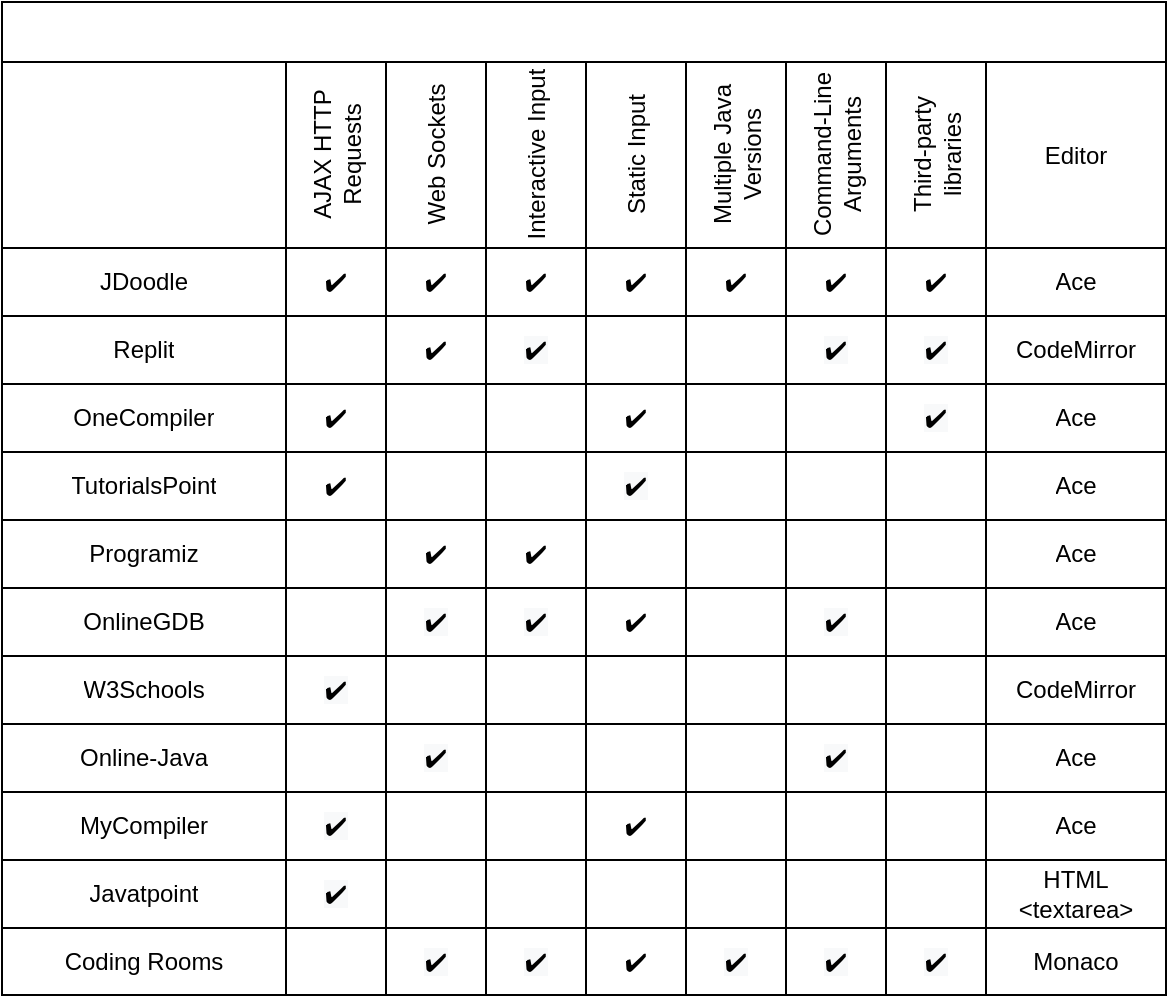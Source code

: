 <mxfile version="16.6.4" type="device"><diagram id="WlzFJVPFwn1T8CLuXqSg" name="Page-1"><mxGraphModel dx="946" dy="620" grid="0" gridSize="10" guides="1" tooltips="1" connect="1" arrows="1" fold="1" page="1" pageScale="1" pageWidth="850" pageHeight="1100" math="0" shadow="0"><root><mxCell id="0"/><mxCell id="1" parent="0"/><mxCell id="eVbIV5d00AkHxYlSXQE3-1" value="" style="shape=table;startSize=30;container=1;collapsible=0;childLayout=tableLayout;fontStyle=1;align=center;" parent="1" vertex="1"><mxGeometry x="58" y="48" width="582" height="496.5" as="geometry"/></mxCell><mxCell id="eVbIV5d00AkHxYlSXQE3-2" value="" style="shape=tableRow;horizontal=0;startSize=0;swimlaneHead=0;swimlaneBody=0;top=0;left=0;bottom=0;right=0;collapsible=0;dropTarget=0;fillColor=none;points=[[0,0.5],[1,0.5]];portConstraint=eastwest;" parent="eVbIV5d00AkHxYlSXQE3-1" vertex="1"><mxGeometry y="30" width="582" height="93" as="geometry"/></mxCell><mxCell id="eVbIV5d00AkHxYlSXQE3-3" value="" style="shape=partialRectangle;html=1;whiteSpace=wrap;connectable=0;fillColor=none;top=0;left=0;bottom=0;right=0;overflow=hidden;" parent="eVbIV5d00AkHxYlSXQE3-2" vertex="1"><mxGeometry width="142" height="93" as="geometry"><mxRectangle width="142" height="93" as="alternateBounds"/></mxGeometry></mxCell><mxCell id="eVbIV5d00AkHxYlSXQE3-4" value="AJAX HTTP Requests" style="shape=partialRectangle;html=1;whiteSpace=wrap;connectable=0;fillColor=none;top=0;left=0;bottom=0;right=0;overflow=hidden;horizontal=0;" parent="eVbIV5d00AkHxYlSXQE3-2" vertex="1"><mxGeometry x="142" width="50" height="93" as="geometry"><mxRectangle width="50" height="93" as="alternateBounds"/></mxGeometry></mxCell><mxCell id="eVbIV5d00AkHxYlSXQE3-5" value="Web Sockets" style="shape=partialRectangle;html=1;whiteSpace=wrap;connectable=0;fillColor=none;top=0;left=0;bottom=0;right=0;overflow=hidden;horizontal=0;" parent="eVbIV5d00AkHxYlSXQE3-2" vertex="1"><mxGeometry x="192" width="50" height="93" as="geometry"><mxRectangle width="50" height="93" as="alternateBounds"/></mxGeometry></mxCell><mxCell id="eVbIV5d00AkHxYlSXQE3-14" value="Interactive Input" style="shape=partialRectangle;html=1;whiteSpace=wrap;connectable=0;fillColor=none;top=0;left=0;bottom=0;right=0;overflow=hidden;horizontal=0;" parent="eVbIV5d00AkHxYlSXQE3-2" vertex="1"><mxGeometry x="242" width="50" height="93" as="geometry"><mxRectangle width="50" height="93" as="alternateBounds"/></mxGeometry></mxCell><mxCell id="y1KsgMXhIxBGEnE6WI56-1" value="Static Input" style="shape=partialRectangle;html=1;whiteSpace=wrap;connectable=0;fillColor=none;top=0;left=0;bottom=0;right=0;overflow=hidden;horizontal=0;" vertex="1" parent="eVbIV5d00AkHxYlSXQE3-2"><mxGeometry x="292" width="50" height="93" as="geometry"><mxRectangle width="50" height="93" as="alternateBounds"/></mxGeometry></mxCell><mxCell id="eVbIV5d00AkHxYlSXQE3-17" value="Multiple Java Versions" style="shape=partialRectangle;html=1;whiteSpace=wrap;connectable=0;fillColor=none;top=0;left=0;bottom=0;right=0;overflow=hidden;horizontal=0;" parent="eVbIV5d00AkHxYlSXQE3-2" vertex="1"><mxGeometry x="342" width="50" height="93" as="geometry"><mxRectangle width="50" height="93" as="alternateBounds"/></mxGeometry></mxCell><mxCell id="eVbIV5d00AkHxYlSXQE3-122" value="Command-Line Arguments" style="shape=partialRectangle;html=1;whiteSpace=wrap;connectable=0;fillColor=none;top=0;left=0;bottom=0;right=0;overflow=hidden;horizontal=0;" parent="eVbIV5d00AkHxYlSXQE3-2" vertex="1"><mxGeometry x="392" width="50" height="93" as="geometry"><mxRectangle width="50" height="93" as="alternateBounds"/></mxGeometry></mxCell><mxCell id="eVbIV5d00AkHxYlSXQE3-134" value="Third-party libraries" style="shape=partialRectangle;html=1;whiteSpace=wrap;connectable=0;fillColor=none;top=0;left=0;bottom=0;right=0;overflow=hidden;horizontal=0;" parent="eVbIV5d00AkHxYlSXQE3-2" vertex="1"><mxGeometry x="442" width="50" height="93" as="geometry"><mxRectangle width="50" height="93" as="alternateBounds"/></mxGeometry></mxCell><mxCell id="eVbIV5d00AkHxYlSXQE3-146" value="Editor" style="shape=partialRectangle;html=1;whiteSpace=wrap;connectable=0;fillColor=none;top=0;left=0;bottom=0;right=0;overflow=hidden;horizontal=1;" parent="eVbIV5d00AkHxYlSXQE3-2" vertex="1"><mxGeometry x="492" width="90" height="93" as="geometry"><mxRectangle width="90" height="93" as="alternateBounds"/></mxGeometry></mxCell><mxCell id="eVbIV5d00AkHxYlSXQE3-6" value="" style="shape=tableRow;horizontal=0;startSize=0;swimlaneHead=0;swimlaneBody=0;top=0;left=0;bottom=0;right=0;collapsible=0;dropTarget=0;fillColor=none;points=[[0,0.5],[1,0.5]];portConstraint=eastwest;" parent="eVbIV5d00AkHxYlSXQE3-1" vertex="1"><mxGeometry y="123" width="582" height="34" as="geometry"/></mxCell><mxCell id="eVbIV5d00AkHxYlSXQE3-7" value="&lt;span&gt;JDoodle&lt;/span&gt;" style="shape=partialRectangle;html=1;whiteSpace=wrap;connectable=0;fillColor=none;top=0;left=0;bottom=0;right=0;overflow=hidden;" parent="eVbIV5d00AkHxYlSXQE3-6" vertex="1"><mxGeometry width="142" height="34" as="geometry"><mxRectangle width="142" height="34" as="alternateBounds"/></mxGeometry></mxCell><mxCell id="eVbIV5d00AkHxYlSXQE3-8" value="✔️" style="shape=partialRectangle;html=1;whiteSpace=wrap;connectable=0;fillColor=none;top=0;left=0;bottom=0;right=0;overflow=hidden;" parent="eVbIV5d00AkHxYlSXQE3-6" vertex="1"><mxGeometry x="142" width="50" height="34" as="geometry"><mxRectangle width="50" height="34" as="alternateBounds"/></mxGeometry></mxCell><mxCell id="eVbIV5d00AkHxYlSXQE3-9" value="&lt;span&gt;✔️&lt;/span&gt;" style="shape=partialRectangle;html=1;whiteSpace=wrap;connectable=0;fillColor=none;top=0;left=0;bottom=0;right=0;overflow=hidden;" parent="eVbIV5d00AkHxYlSXQE3-6" vertex="1"><mxGeometry x="192" width="50" height="34" as="geometry"><mxRectangle width="50" height="34" as="alternateBounds"/></mxGeometry></mxCell><mxCell id="eVbIV5d00AkHxYlSXQE3-15" value="&lt;span&gt;✔️&lt;/span&gt;" style="shape=partialRectangle;html=1;whiteSpace=wrap;connectable=0;fillColor=none;top=0;left=0;bottom=0;right=0;overflow=hidden;" parent="eVbIV5d00AkHxYlSXQE3-6" vertex="1"><mxGeometry x="242" width="50" height="34" as="geometry"><mxRectangle width="50" height="34" as="alternateBounds"/></mxGeometry></mxCell><mxCell id="y1KsgMXhIxBGEnE6WI56-2" value="&lt;span&gt;✔️&lt;/span&gt;" style="shape=partialRectangle;html=1;whiteSpace=wrap;connectable=0;fillColor=none;top=0;left=0;bottom=0;right=0;overflow=hidden;" vertex="1" parent="eVbIV5d00AkHxYlSXQE3-6"><mxGeometry x="292" width="50" height="34" as="geometry"><mxRectangle width="50" height="34" as="alternateBounds"/></mxGeometry></mxCell><mxCell id="eVbIV5d00AkHxYlSXQE3-18" value="&lt;span&gt;✔️&lt;/span&gt;" style="shape=partialRectangle;html=1;whiteSpace=wrap;connectable=0;fillColor=none;top=0;left=0;bottom=0;right=0;overflow=hidden;" parent="eVbIV5d00AkHxYlSXQE3-6" vertex="1"><mxGeometry x="342" width="50" height="34" as="geometry"><mxRectangle width="50" height="34" as="alternateBounds"/></mxGeometry></mxCell><mxCell id="eVbIV5d00AkHxYlSXQE3-123" value="&lt;span&gt;✔️&lt;/span&gt;" style="shape=partialRectangle;html=1;whiteSpace=wrap;connectable=0;fillColor=none;top=0;left=0;bottom=0;right=0;overflow=hidden;" parent="eVbIV5d00AkHxYlSXQE3-6" vertex="1"><mxGeometry x="392" width="50" height="34" as="geometry"><mxRectangle width="50" height="34" as="alternateBounds"/></mxGeometry></mxCell><mxCell id="eVbIV5d00AkHxYlSXQE3-135" value="&lt;span&gt;✔️&lt;/span&gt;" style="shape=partialRectangle;html=1;whiteSpace=wrap;connectable=0;fillColor=none;top=0;left=0;bottom=0;right=0;overflow=hidden;" parent="eVbIV5d00AkHxYlSXQE3-6" vertex="1"><mxGeometry x="442" width="50" height="34" as="geometry"><mxRectangle width="50" height="34" as="alternateBounds"/></mxGeometry></mxCell><mxCell id="eVbIV5d00AkHxYlSXQE3-147" value="Ace" style="shape=partialRectangle;html=1;whiteSpace=wrap;connectable=0;fillColor=none;top=0;left=0;bottom=0;right=0;overflow=hidden;" parent="eVbIV5d00AkHxYlSXQE3-6" vertex="1"><mxGeometry x="492" width="90" height="34" as="geometry"><mxRectangle width="90" height="34" as="alternateBounds"/></mxGeometry></mxCell><mxCell id="eVbIV5d00AkHxYlSXQE3-10" value="" style="shape=tableRow;horizontal=0;startSize=0;swimlaneHead=0;swimlaneBody=0;top=0;left=0;bottom=0;right=0;collapsible=0;dropTarget=0;fillColor=none;points=[[0,0.5],[1,0.5]];portConstraint=eastwest;" parent="eVbIV5d00AkHxYlSXQE3-1" vertex="1"><mxGeometry y="157" width="582" height="34" as="geometry"/></mxCell><mxCell id="eVbIV5d00AkHxYlSXQE3-11" value="Replit" style="shape=partialRectangle;html=1;whiteSpace=wrap;connectable=0;fillColor=none;top=0;left=0;bottom=0;right=0;overflow=hidden;" parent="eVbIV5d00AkHxYlSXQE3-10" vertex="1"><mxGeometry width="142" height="34" as="geometry"><mxRectangle width="142" height="34" as="alternateBounds"/></mxGeometry></mxCell><mxCell id="eVbIV5d00AkHxYlSXQE3-12" value="" style="shape=partialRectangle;html=1;whiteSpace=wrap;connectable=0;fillColor=none;top=0;left=0;bottom=0;right=0;overflow=hidden;" parent="eVbIV5d00AkHxYlSXQE3-10" vertex="1"><mxGeometry x="142" width="50" height="34" as="geometry"><mxRectangle width="50" height="34" as="alternateBounds"/></mxGeometry></mxCell><mxCell id="eVbIV5d00AkHxYlSXQE3-13" value="&lt;span&gt;✔️&lt;/span&gt;" style="shape=partialRectangle;html=1;whiteSpace=wrap;connectable=0;fillColor=none;top=0;left=0;bottom=0;right=0;overflow=hidden;" parent="eVbIV5d00AkHxYlSXQE3-10" vertex="1"><mxGeometry x="192" width="50" height="34" as="geometry"><mxRectangle width="50" height="34" as="alternateBounds"/></mxGeometry></mxCell><mxCell id="eVbIV5d00AkHxYlSXQE3-16" value="&lt;span style=&quot;color: rgb(0, 0, 0); font-family: helvetica; font-size: 12px; font-style: normal; font-weight: normal; letter-spacing: normal; text-align: center; text-indent: 0px; text-transform: none; word-spacing: 0px; background-color: rgb(248, 249, 250); text-decoration: none; display: inline; float: none;&quot;&gt;✔️&lt;/span&gt;" style="shape=partialRectangle;html=1;whiteSpace=wrap;connectable=0;fillColor=none;top=0;left=0;bottom=0;right=0;overflow=hidden;" parent="eVbIV5d00AkHxYlSXQE3-10" vertex="1"><mxGeometry x="242" width="50" height="34" as="geometry"><mxRectangle width="50" height="34" as="alternateBounds"/></mxGeometry></mxCell><mxCell id="y1KsgMXhIxBGEnE6WI56-3" style="shape=partialRectangle;html=1;whiteSpace=wrap;connectable=0;fillColor=none;top=0;left=0;bottom=0;right=0;overflow=hidden;" vertex="1" parent="eVbIV5d00AkHxYlSXQE3-10"><mxGeometry x="292" width="50" height="34" as="geometry"><mxRectangle width="50" height="34" as="alternateBounds"/></mxGeometry></mxCell><mxCell id="eVbIV5d00AkHxYlSXQE3-19" style="shape=partialRectangle;html=1;whiteSpace=wrap;connectable=0;fillColor=none;top=0;left=0;bottom=0;right=0;overflow=hidden;" parent="eVbIV5d00AkHxYlSXQE3-10" vertex="1"><mxGeometry x="342" width="50" height="34" as="geometry"><mxRectangle width="50" height="34" as="alternateBounds"/></mxGeometry></mxCell><mxCell id="eVbIV5d00AkHxYlSXQE3-124" value="&lt;span style=&quot;color: rgb(0, 0, 0); font-family: helvetica; font-size: 12px; font-style: normal; font-weight: normal; letter-spacing: normal; text-align: center; text-indent: 0px; text-transform: none; word-spacing: 0px; background-color: rgb(248, 249, 250); text-decoration: none; display: inline; float: none;&quot;&gt;✔️&lt;/span&gt;" style="shape=partialRectangle;html=1;whiteSpace=wrap;connectable=0;fillColor=none;top=0;left=0;bottom=0;right=0;overflow=hidden;" parent="eVbIV5d00AkHxYlSXQE3-10" vertex="1"><mxGeometry x="392" width="50" height="34" as="geometry"><mxRectangle width="50" height="34" as="alternateBounds"/></mxGeometry></mxCell><mxCell id="eVbIV5d00AkHxYlSXQE3-136" value="&lt;span style=&quot;color: rgb(0, 0, 0); font-family: helvetica; font-size: 12px; font-style: normal; font-weight: normal; letter-spacing: normal; text-align: center; text-indent: 0px; text-transform: none; word-spacing: 0px; background-color: rgb(248, 249, 250); text-decoration: none; display: inline; float: none;&quot;&gt;✔️&lt;/span&gt;" style="shape=partialRectangle;html=1;whiteSpace=wrap;connectable=0;fillColor=none;top=0;left=0;bottom=0;right=0;overflow=hidden;" parent="eVbIV5d00AkHxYlSXQE3-10" vertex="1"><mxGeometry x="442" width="50" height="34" as="geometry"><mxRectangle width="50" height="34" as="alternateBounds"/></mxGeometry></mxCell><mxCell id="eVbIV5d00AkHxYlSXQE3-148" value="CodeMirror" style="shape=partialRectangle;html=1;whiteSpace=wrap;connectable=0;fillColor=none;top=0;left=0;bottom=0;right=0;overflow=hidden;" parent="eVbIV5d00AkHxYlSXQE3-10" vertex="1"><mxGeometry x="492" width="90" height="34" as="geometry"><mxRectangle width="90" height="34" as="alternateBounds"/></mxGeometry></mxCell><mxCell id="eVbIV5d00AkHxYlSXQE3-20" style="shape=tableRow;horizontal=0;startSize=0;swimlaneHead=0;swimlaneBody=0;top=0;left=0;bottom=0;right=0;collapsible=0;dropTarget=0;fillColor=none;points=[[0,0.5],[1,0.5]];portConstraint=eastwest;" parent="eVbIV5d00AkHxYlSXQE3-1" vertex="1"><mxGeometry y="191" width="582" height="34" as="geometry"/></mxCell><mxCell id="eVbIV5d00AkHxYlSXQE3-21" value="OneCompiler" style="shape=partialRectangle;html=1;whiteSpace=wrap;connectable=0;fillColor=none;top=0;left=0;bottom=0;right=0;overflow=hidden;" parent="eVbIV5d00AkHxYlSXQE3-20" vertex="1"><mxGeometry width="142" height="34" as="geometry"><mxRectangle width="142" height="34" as="alternateBounds"/></mxGeometry></mxCell><mxCell id="eVbIV5d00AkHxYlSXQE3-22" value="&lt;span&gt;✔️&lt;/span&gt;" style="shape=partialRectangle;html=1;whiteSpace=wrap;connectable=0;fillColor=none;top=0;left=0;bottom=0;right=0;overflow=hidden;" parent="eVbIV5d00AkHxYlSXQE3-20" vertex="1"><mxGeometry x="142" width="50" height="34" as="geometry"><mxRectangle width="50" height="34" as="alternateBounds"/></mxGeometry></mxCell><mxCell id="eVbIV5d00AkHxYlSXQE3-23" style="shape=partialRectangle;html=1;whiteSpace=wrap;connectable=0;fillColor=none;top=0;left=0;bottom=0;right=0;overflow=hidden;" parent="eVbIV5d00AkHxYlSXQE3-20" vertex="1"><mxGeometry x="192" width="50" height="34" as="geometry"><mxRectangle width="50" height="34" as="alternateBounds"/></mxGeometry></mxCell><mxCell id="eVbIV5d00AkHxYlSXQE3-24" style="shape=partialRectangle;html=1;whiteSpace=wrap;connectable=0;fillColor=none;top=0;left=0;bottom=0;right=0;overflow=hidden;" parent="eVbIV5d00AkHxYlSXQE3-20" vertex="1"><mxGeometry x="242" width="50" height="34" as="geometry"><mxRectangle width="50" height="34" as="alternateBounds"/></mxGeometry></mxCell><mxCell id="y1KsgMXhIxBGEnE6WI56-4" value="&lt;span&gt;✔️&lt;/span&gt;" style="shape=partialRectangle;html=1;whiteSpace=wrap;connectable=0;fillColor=none;top=0;left=0;bottom=0;right=0;overflow=hidden;" vertex="1" parent="eVbIV5d00AkHxYlSXQE3-20"><mxGeometry x="292" width="50" height="34" as="geometry"><mxRectangle width="50" height="34" as="alternateBounds"/></mxGeometry></mxCell><mxCell id="eVbIV5d00AkHxYlSXQE3-25" style="shape=partialRectangle;html=1;whiteSpace=wrap;connectable=0;fillColor=none;top=0;left=0;bottom=0;right=0;overflow=hidden;" parent="eVbIV5d00AkHxYlSXQE3-20" vertex="1"><mxGeometry x="342" width="50" height="34" as="geometry"><mxRectangle width="50" height="34" as="alternateBounds"/></mxGeometry></mxCell><mxCell id="eVbIV5d00AkHxYlSXQE3-125" style="shape=partialRectangle;html=1;whiteSpace=wrap;connectable=0;fillColor=none;top=0;left=0;bottom=0;right=0;overflow=hidden;" parent="eVbIV5d00AkHxYlSXQE3-20" vertex="1"><mxGeometry x="392" width="50" height="34" as="geometry"><mxRectangle width="50" height="34" as="alternateBounds"/></mxGeometry></mxCell><mxCell id="eVbIV5d00AkHxYlSXQE3-137" value="&lt;span style=&quot;color: rgb(0, 0, 0); font-family: helvetica; font-size: 12px; font-style: normal; font-weight: normal; letter-spacing: normal; text-align: center; text-indent: 0px; text-transform: none; word-spacing: 0px; background-color: rgb(248, 249, 250); text-decoration: none; display: inline; float: none;&quot;&gt;✔️&lt;/span&gt;" style="shape=partialRectangle;html=1;whiteSpace=wrap;connectable=0;fillColor=none;top=0;left=0;bottom=0;right=0;overflow=hidden;" parent="eVbIV5d00AkHxYlSXQE3-20" vertex="1"><mxGeometry x="442" width="50" height="34" as="geometry"><mxRectangle width="50" height="34" as="alternateBounds"/></mxGeometry></mxCell><mxCell id="eVbIV5d00AkHxYlSXQE3-149" value="Ace" style="shape=partialRectangle;html=1;whiteSpace=wrap;connectable=0;fillColor=none;top=0;left=0;bottom=0;right=0;overflow=hidden;" parent="eVbIV5d00AkHxYlSXQE3-20" vertex="1"><mxGeometry x="492" width="90" height="34" as="geometry"><mxRectangle width="90" height="34" as="alternateBounds"/></mxGeometry></mxCell><mxCell id="eVbIV5d00AkHxYlSXQE3-26" style="shape=tableRow;horizontal=0;startSize=0;swimlaneHead=0;swimlaneBody=0;top=0;left=0;bottom=0;right=0;collapsible=0;dropTarget=0;fillColor=none;points=[[0,0.5],[1,0.5]];portConstraint=eastwest;" parent="eVbIV5d00AkHxYlSXQE3-1" vertex="1"><mxGeometry y="225" width="582" height="34" as="geometry"/></mxCell><mxCell id="eVbIV5d00AkHxYlSXQE3-27" value="TutorialsPoint" style="shape=partialRectangle;html=1;whiteSpace=wrap;connectable=0;fillColor=none;top=0;left=0;bottom=0;right=0;overflow=hidden;" parent="eVbIV5d00AkHxYlSXQE3-26" vertex="1"><mxGeometry width="142" height="34" as="geometry"><mxRectangle width="142" height="34" as="alternateBounds"/></mxGeometry></mxCell><mxCell id="eVbIV5d00AkHxYlSXQE3-28" value="&lt;span&gt;✔️&lt;/span&gt;" style="shape=partialRectangle;html=1;whiteSpace=wrap;connectable=0;fillColor=none;top=0;left=0;bottom=0;right=0;overflow=hidden;" parent="eVbIV5d00AkHxYlSXQE3-26" vertex="1"><mxGeometry x="142" width="50" height="34" as="geometry"><mxRectangle width="50" height="34" as="alternateBounds"/></mxGeometry></mxCell><mxCell id="eVbIV5d00AkHxYlSXQE3-29" style="shape=partialRectangle;html=1;whiteSpace=wrap;connectable=0;fillColor=none;top=0;left=0;bottom=0;right=0;overflow=hidden;" parent="eVbIV5d00AkHxYlSXQE3-26" vertex="1"><mxGeometry x="192" width="50" height="34" as="geometry"><mxRectangle width="50" height="34" as="alternateBounds"/></mxGeometry></mxCell><mxCell id="eVbIV5d00AkHxYlSXQE3-30" style="shape=partialRectangle;html=1;whiteSpace=wrap;connectable=0;fillColor=none;top=0;left=0;bottom=0;right=0;overflow=hidden;" parent="eVbIV5d00AkHxYlSXQE3-26" vertex="1"><mxGeometry x="242" width="50" height="34" as="geometry"><mxRectangle width="50" height="34" as="alternateBounds"/></mxGeometry></mxCell><mxCell id="y1KsgMXhIxBGEnE6WI56-5" value="&lt;span style=&quot;color: rgb(0, 0, 0); font-family: helvetica; font-size: 12px; font-style: normal; font-weight: normal; letter-spacing: normal; text-align: center; text-indent: 0px; text-transform: none; word-spacing: 0px; background-color: rgb(248, 249, 250); text-decoration: none; display: inline; float: none;&quot;&gt;✔️&lt;/span&gt;" style="shape=partialRectangle;html=1;whiteSpace=wrap;connectable=0;fillColor=none;top=0;left=0;bottom=0;right=0;overflow=hidden;" vertex="1" parent="eVbIV5d00AkHxYlSXQE3-26"><mxGeometry x="292" width="50" height="34" as="geometry"><mxRectangle width="50" height="34" as="alternateBounds"/></mxGeometry></mxCell><mxCell id="eVbIV5d00AkHxYlSXQE3-31" style="shape=partialRectangle;html=1;whiteSpace=wrap;connectable=0;fillColor=none;top=0;left=0;bottom=0;right=0;overflow=hidden;" parent="eVbIV5d00AkHxYlSXQE3-26" vertex="1"><mxGeometry x="342" width="50" height="34" as="geometry"><mxRectangle width="50" height="34" as="alternateBounds"/></mxGeometry></mxCell><mxCell id="eVbIV5d00AkHxYlSXQE3-126" style="shape=partialRectangle;html=1;whiteSpace=wrap;connectable=0;fillColor=none;top=0;left=0;bottom=0;right=0;overflow=hidden;" parent="eVbIV5d00AkHxYlSXQE3-26" vertex="1"><mxGeometry x="392" width="50" height="34" as="geometry"><mxRectangle width="50" height="34" as="alternateBounds"/></mxGeometry></mxCell><mxCell id="eVbIV5d00AkHxYlSXQE3-138" style="shape=partialRectangle;html=1;whiteSpace=wrap;connectable=0;fillColor=none;top=0;left=0;bottom=0;right=0;overflow=hidden;" parent="eVbIV5d00AkHxYlSXQE3-26" vertex="1"><mxGeometry x="442" width="50" height="34" as="geometry"><mxRectangle width="50" height="34" as="alternateBounds"/></mxGeometry></mxCell><mxCell id="eVbIV5d00AkHxYlSXQE3-150" value="Ace" style="shape=partialRectangle;html=1;whiteSpace=wrap;connectable=0;fillColor=none;top=0;left=0;bottom=0;right=0;overflow=hidden;" parent="eVbIV5d00AkHxYlSXQE3-26" vertex="1"><mxGeometry x="492" width="90" height="34" as="geometry"><mxRectangle width="90" height="34" as="alternateBounds"/></mxGeometry></mxCell><mxCell id="eVbIV5d00AkHxYlSXQE3-32" style="shape=tableRow;horizontal=0;startSize=0;swimlaneHead=0;swimlaneBody=0;top=0;left=0;bottom=0;right=0;collapsible=0;dropTarget=0;fillColor=none;points=[[0,0.5],[1,0.5]];portConstraint=eastwest;" parent="eVbIV5d00AkHxYlSXQE3-1" vertex="1"><mxGeometry y="259" width="582" height="34" as="geometry"/></mxCell><mxCell id="eVbIV5d00AkHxYlSXQE3-33" value="Programiz" style="shape=partialRectangle;html=1;whiteSpace=wrap;connectable=0;fillColor=none;top=0;left=0;bottom=0;right=0;overflow=hidden;" parent="eVbIV5d00AkHxYlSXQE3-32" vertex="1"><mxGeometry width="142" height="34" as="geometry"><mxRectangle width="142" height="34" as="alternateBounds"/></mxGeometry></mxCell><mxCell id="eVbIV5d00AkHxYlSXQE3-34" style="shape=partialRectangle;html=1;whiteSpace=wrap;connectable=0;fillColor=none;top=0;left=0;bottom=0;right=0;overflow=hidden;" parent="eVbIV5d00AkHxYlSXQE3-32" vertex="1"><mxGeometry x="142" width="50" height="34" as="geometry"><mxRectangle width="50" height="34" as="alternateBounds"/></mxGeometry></mxCell><mxCell id="eVbIV5d00AkHxYlSXQE3-35" value="&lt;span&gt;✔️&lt;/span&gt;" style="shape=partialRectangle;html=1;whiteSpace=wrap;connectable=0;fillColor=none;top=0;left=0;bottom=0;right=0;overflow=hidden;" parent="eVbIV5d00AkHxYlSXQE3-32" vertex="1"><mxGeometry x="192" width="50" height="34" as="geometry"><mxRectangle width="50" height="34" as="alternateBounds"/></mxGeometry></mxCell><mxCell id="eVbIV5d00AkHxYlSXQE3-36" value="&lt;span&gt;✔️&lt;/span&gt;" style="shape=partialRectangle;html=1;whiteSpace=wrap;connectable=0;fillColor=none;top=0;left=0;bottom=0;right=0;overflow=hidden;" parent="eVbIV5d00AkHxYlSXQE3-32" vertex="1"><mxGeometry x="242" width="50" height="34" as="geometry"><mxRectangle width="50" height="34" as="alternateBounds"/></mxGeometry></mxCell><mxCell id="y1KsgMXhIxBGEnE6WI56-6" style="shape=partialRectangle;html=1;whiteSpace=wrap;connectable=0;fillColor=none;top=0;left=0;bottom=0;right=0;overflow=hidden;" vertex="1" parent="eVbIV5d00AkHxYlSXQE3-32"><mxGeometry x="292" width="50" height="34" as="geometry"><mxRectangle width="50" height="34" as="alternateBounds"/></mxGeometry></mxCell><mxCell id="eVbIV5d00AkHxYlSXQE3-37" style="shape=partialRectangle;html=1;whiteSpace=wrap;connectable=0;fillColor=none;top=0;left=0;bottom=0;right=0;overflow=hidden;" parent="eVbIV5d00AkHxYlSXQE3-32" vertex="1"><mxGeometry x="342" width="50" height="34" as="geometry"><mxRectangle width="50" height="34" as="alternateBounds"/></mxGeometry></mxCell><mxCell id="eVbIV5d00AkHxYlSXQE3-127" style="shape=partialRectangle;html=1;whiteSpace=wrap;connectable=0;fillColor=none;top=0;left=0;bottom=0;right=0;overflow=hidden;" parent="eVbIV5d00AkHxYlSXQE3-32" vertex="1"><mxGeometry x="392" width="50" height="34" as="geometry"><mxRectangle width="50" height="34" as="alternateBounds"/></mxGeometry></mxCell><mxCell id="eVbIV5d00AkHxYlSXQE3-139" style="shape=partialRectangle;html=1;whiteSpace=wrap;connectable=0;fillColor=none;top=0;left=0;bottom=0;right=0;overflow=hidden;" parent="eVbIV5d00AkHxYlSXQE3-32" vertex="1"><mxGeometry x="442" width="50" height="34" as="geometry"><mxRectangle width="50" height="34" as="alternateBounds"/></mxGeometry></mxCell><mxCell id="eVbIV5d00AkHxYlSXQE3-151" value="Ace" style="shape=partialRectangle;html=1;whiteSpace=wrap;connectable=0;fillColor=none;top=0;left=0;bottom=0;right=0;overflow=hidden;" parent="eVbIV5d00AkHxYlSXQE3-32" vertex="1"><mxGeometry x="492" width="90" height="34" as="geometry"><mxRectangle width="90" height="34" as="alternateBounds"/></mxGeometry></mxCell><mxCell id="eVbIV5d00AkHxYlSXQE3-38" style="shape=tableRow;horizontal=0;startSize=0;swimlaneHead=0;swimlaneBody=0;top=0;left=0;bottom=0;right=0;collapsible=0;dropTarget=0;fillColor=none;points=[[0,0.5],[1,0.5]];portConstraint=eastwest;" parent="eVbIV5d00AkHxYlSXQE3-1" vertex="1"><mxGeometry y="293" width="582" height="34" as="geometry"/></mxCell><mxCell id="eVbIV5d00AkHxYlSXQE3-39" value="OnlineGDB" style="shape=partialRectangle;html=1;whiteSpace=wrap;connectable=0;fillColor=none;top=0;left=0;bottom=0;right=0;overflow=hidden;" parent="eVbIV5d00AkHxYlSXQE3-38" vertex="1"><mxGeometry width="142" height="34" as="geometry"><mxRectangle width="142" height="34" as="alternateBounds"/></mxGeometry></mxCell><mxCell id="eVbIV5d00AkHxYlSXQE3-40" style="shape=partialRectangle;html=1;whiteSpace=wrap;connectable=0;fillColor=none;top=0;left=0;bottom=0;right=0;overflow=hidden;" parent="eVbIV5d00AkHxYlSXQE3-38" vertex="1"><mxGeometry x="142" width="50" height="34" as="geometry"><mxRectangle width="50" height="34" as="alternateBounds"/></mxGeometry></mxCell><mxCell id="eVbIV5d00AkHxYlSXQE3-41" value="&lt;span style=&quot;color: rgb(0, 0, 0); font-family: helvetica; font-size: 12px; font-style: normal; font-weight: normal; letter-spacing: normal; text-align: center; text-indent: 0px; text-transform: none; word-spacing: 0px; background-color: rgb(248, 249, 250); text-decoration: none; display: inline; float: none;&quot;&gt;✔️&lt;/span&gt;" style="shape=partialRectangle;html=1;whiteSpace=wrap;connectable=0;fillColor=none;top=0;left=0;bottom=0;right=0;overflow=hidden;" parent="eVbIV5d00AkHxYlSXQE3-38" vertex="1"><mxGeometry x="192" width="50" height="34" as="geometry"><mxRectangle width="50" height="34" as="alternateBounds"/></mxGeometry></mxCell><mxCell id="eVbIV5d00AkHxYlSXQE3-42" value="&lt;span style=&quot;color: rgb(0, 0, 0); font-family: helvetica; font-size: 12px; font-style: normal; font-weight: normal; letter-spacing: normal; text-align: center; text-indent: 0px; text-transform: none; word-spacing: 0px; background-color: rgb(248, 249, 250); text-decoration: none; display: inline; float: none;&quot;&gt;✔️&lt;/span&gt;" style="shape=partialRectangle;html=1;whiteSpace=wrap;connectable=0;fillColor=none;top=0;left=0;bottom=0;right=0;overflow=hidden;" parent="eVbIV5d00AkHxYlSXQE3-38" vertex="1"><mxGeometry x="242" width="50" height="34" as="geometry"><mxRectangle width="50" height="34" as="alternateBounds"/></mxGeometry></mxCell><mxCell id="y1KsgMXhIxBGEnE6WI56-7" value="&lt;span&gt;✔️&lt;/span&gt;" style="shape=partialRectangle;html=1;whiteSpace=wrap;connectable=0;fillColor=none;top=0;left=0;bottom=0;right=0;overflow=hidden;" vertex="1" parent="eVbIV5d00AkHxYlSXQE3-38"><mxGeometry x="292" width="50" height="34" as="geometry"><mxRectangle width="50" height="34" as="alternateBounds"/></mxGeometry></mxCell><mxCell id="eVbIV5d00AkHxYlSXQE3-43" style="shape=partialRectangle;html=1;whiteSpace=wrap;connectable=0;fillColor=none;top=0;left=0;bottom=0;right=0;overflow=hidden;" parent="eVbIV5d00AkHxYlSXQE3-38" vertex="1"><mxGeometry x="342" width="50" height="34" as="geometry"><mxRectangle width="50" height="34" as="alternateBounds"/></mxGeometry></mxCell><mxCell id="eVbIV5d00AkHxYlSXQE3-128" value="&lt;span style=&quot;color: rgb(0, 0, 0); font-family: helvetica; font-size: 12px; font-style: normal; font-weight: normal; letter-spacing: normal; text-align: center; text-indent: 0px; text-transform: none; word-spacing: 0px; background-color: rgb(248, 249, 250); text-decoration: none; display: inline; float: none;&quot;&gt;✔️&lt;/span&gt;" style="shape=partialRectangle;html=1;whiteSpace=wrap;connectable=0;fillColor=none;top=0;left=0;bottom=0;right=0;overflow=hidden;" parent="eVbIV5d00AkHxYlSXQE3-38" vertex="1"><mxGeometry x="392" width="50" height="34" as="geometry"><mxRectangle width="50" height="34" as="alternateBounds"/></mxGeometry></mxCell><mxCell id="eVbIV5d00AkHxYlSXQE3-140" style="shape=partialRectangle;html=1;whiteSpace=wrap;connectable=0;fillColor=none;top=0;left=0;bottom=0;right=0;overflow=hidden;" parent="eVbIV5d00AkHxYlSXQE3-38" vertex="1"><mxGeometry x="442" width="50" height="34" as="geometry"><mxRectangle width="50" height="34" as="alternateBounds"/></mxGeometry></mxCell><mxCell id="eVbIV5d00AkHxYlSXQE3-152" value="Ace" style="shape=partialRectangle;html=1;whiteSpace=wrap;connectable=0;fillColor=none;top=0;left=0;bottom=0;right=0;overflow=hidden;" parent="eVbIV5d00AkHxYlSXQE3-38" vertex="1"><mxGeometry x="492" width="90" height="34" as="geometry"><mxRectangle width="90" height="34" as="alternateBounds"/></mxGeometry></mxCell><mxCell id="eVbIV5d00AkHxYlSXQE3-44" style="shape=tableRow;horizontal=0;startSize=0;swimlaneHead=0;swimlaneBody=0;top=0;left=0;bottom=0;right=0;collapsible=0;dropTarget=0;fillColor=none;points=[[0,0.5],[1,0.5]];portConstraint=eastwest;" parent="eVbIV5d00AkHxYlSXQE3-1" vertex="1"><mxGeometry y="327" width="582" height="34" as="geometry"/></mxCell><mxCell id="eVbIV5d00AkHxYlSXQE3-45" value="W3Schools" style="shape=partialRectangle;html=1;whiteSpace=wrap;connectable=0;fillColor=none;top=0;left=0;bottom=0;right=0;overflow=hidden;" parent="eVbIV5d00AkHxYlSXQE3-44" vertex="1"><mxGeometry width="142" height="34" as="geometry"><mxRectangle width="142" height="34" as="alternateBounds"/></mxGeometry></mxCell><mxCell id="eVbIV5d00AkHxYlSXQE3-46" value="&lt;span style=&quot;color: rgb(0, 0, 0); font-family: helvetica; font-size: 12px; font-style: normal; font-weight: normal; letter-spacing: normal; text-align: center; text-indent: 0px; text-transform: none; word-spacing: 0px; background-color: rgb(248, 249, 250); text-decoration: none; display: inline; float: none;&quot;&gt;✔️&lt;/span&gt;" style="shape=partialRectangle;html=1;whiteSpace=wrap;connectable=0;fillColor=none;top=0;left=0;bottom=0;right=0;overflow=hidden;" parent="eVbIV5d00AkHxYlSXQE3-44" vertex="1"><mxGeometry x="142" width="50" height="34" as="geometry"><mxRectangle width="50" height="34" as="alternateBounds"/></mxGeometry></mxCell><mxCell id="eVbIV5d00AkHxYlSXQE3-47" style="shape=partialRectangle;html=1;whiteSpace=wrap;connectable=0;fillColor=none;top=0;left=0;bottom=0;right=0;overflow=hidden;" parent="eVbIV5d00AkHxYlSXQE3-44" vertex="1"><mxGeometry x="192" width="50" height="34" as="geometry"><mxRectangle width="50" height="34" as="alternateBounds"/></mxGeometry></mxCell><mxCell id="eVbIV5d00AkHxYlSXQE3-48" style="shape=partialRectangle;html=1;whiteSpace=wrap;connectable=0;fillColor=none;top=0;left=0;bottom=0;right=0;overflow=hidden;" parent="eVbIV5d00AkHxYlSXQE3-44" vertex="1"><mxGeometry x="242" width="50" height="34" as="geometry"><mxRectangle width="50" height="34" as="alternateBounds"/></mxGeometry></mxCell><mxCell id="y1KsgMXhIxBGEnE6WI56-8" style="shape=partialRectangle;html=1;whiteSpace=wrap;connectable=0;fillColor=none;top=0;left=0;bottom=0;right=0;overflow=hidden;" vertex="1" parent="eVbIV5d00AkHxYlSXQE3-44"><mxGeometry x="292" width="50" height="34" as="geometry"><mxRectangle width="50" height="34" as="alternateBounds"/></mxGeometry></mxCell><mxCell id="eVbIV5d00AkHxYlSXQE3-49" style="shape=partialRectangle;html=1;whiteSpace=wrap;connectable=0;fillColor=none;top=0;left=0;bottom=0;right=0;overflow=hidden;" parent="eVbIV5d00AkHxYlSXQE3-44" vertex="1"><mxGeometry x="342" width="50" height="34" as="geometry"><mxRectangle width="50" height="34" as="alternateBounds"/></mxGeometry></mxCell><mxCell id="eVbIV5d00AkHxYlSXQE3-129" style="shape=partialRectangle;html=1;whiteSpace=wrap;connectable=0;fillColor=none;top=0;left=0;bottom=0;right=0;overflow=hidden;" parent="eVbIV5d00AkHxYlSXQE3-44" vertex="1"><mxGeometry x="392" width="50" height="34" as="geometry"><mxRectangle width="50" height="34" as="alternateBounds"/></mxGeometry></mxCell><mxCell id="eVbIV5d00AkHxYlSXQE3-141" style="shape=partialRectangle;html=1;whiteSpace=wrap;connectable=0;fillColor=none;top=0;left=0;bottom=0;right=0;overflow=hidden;" parent="eVbIV5d00AkHxYlSXQE3-44" vertex="1"><mxGeometry x="442" width="50" height="34" as="geometry"><mxRectangle width="50" height="34" as="alternateBounds"/></mxGeometry></mxCell><mxCell id="eVbIV5d00AkHxYlSXQE3-153" value="CodeMirror" style="shape=partialRectangle;html=1;whiteSpace=wrap;connectable=0;fillColor=none;top=0;left=0;bottom=0;right=0;overflow=hidden;" parent="eVbIV5d00AkHxYlSXQE3-44" vertex="1"><mxGeometry x="492" width="90" height="34" as="geometry"><mxRectangle width="90" height="34" as="alternateBounds"/></mxGeometry></mxCell><mxCell id="eVbIV5d00AkHxYlSXQE3-50" style="shape=tableRow;horizontal=0;startSize=0;swimlaneHead=0;swimlaneBody=0;top=0;left=0;bottom=0;right=0;collapsible=0;dropTarget=0;fillColor=none;points=[[0,0.5],[1,0.5]];portConstraint=eastwest;" parent="eVbIV5d00AkHxYlSXQE3-1" vertex="1"><mxGeometry y="361" width="582" height="34" as="geometry"/></mxCell><mxCell id="eVbIV5d00AkHxYlSXQE3-51" value="Online-Java" style="shape=partialRectangle;html=1;whiteSpace=wrap;connectable=0;fillColor=none;top=0;left=0;bottom=0;right=0;overflow=hidden;" parent="eVbIV5d00AkHxYlSXQE3-50" vertex="1"><mxGeometry width="142" height="34" as="geometry"><mxRectangle width="142" height="34" as="alternateBounds"/></mxGeometry></mxCell><mxCell id="eVbIV5d00AkHxYlSXQE3-52" style="shape=partialRectangle;html=1;whiteSpace=wrap;connectable=0;fillColor=none;top=0;left=0;bottom=0;right=0;overflow=hidden;" parent="eVbIV5d00AkHxYlSXQE3-50" vertex="1"><mxGeometry x="142" width="50" height="34" as="geometry"><mxRectangle width="50" height="34" as="alternateBounds"/></mxGeometry></mxCell><mxCell id="eVbIV5d00AkHxYlSXQE3-53" value="&lt;span style=&quot;color: rgb(0, 0, 0); font-family: helvetica; font-size: 12px; font-style: normal; font-weight: normal; letter-spacing: normal; text-align: center; text-indent: 0px; text-transform: none; word-spacing: 0px; background-color: rgb(248, 249, 250); text-decoration: none; display: inline; float: none;&quot;&gt;✔️&lt;/span&gt;" style="shape=partialRectangle;html=1;whiteSpace=wrap;connectable=0;fillColor=none;top=0;left=0;bottom=0;right=0;overflow=hidden;" parent="eVbIV5d00AkHxYlSXQE3-50" vertex="1"><mxGeometry x="192" width="50" height="34" as="geometry"><mxRectangle width="50" height="34" as="alternateBounds"/></mxGeometry></mxCell><mxCell id="eVbIV5d00AkHxYlSXQE3-54" style="shape=partialRectangle;html=1;whiteSpace=wrap;connectable=0;fillColor=none;top=0;left=0;bottom=0;right=0;overflow=hidden;" parent="eVbIV5d00AkHxYlSXQE3-50" vertex="1"><mxGeometry x="242" width="50" height="34" as="geometry"><mxRectangle width="50" height="34" as="alternateBounds"/></mxGeometry></mxCell><mxCell id="y1KsgMXhIxBGEnE6WI56-9" style="shape=partialRectangle;html=1;whiteSpace=wrap;connectable=0;fillColor=none;top=0;left=0;bottom=0;right=0;overflow=hidden;" vertex="1" parent="eVbIV5d00AkHxYlSXQE3-50"><mxGeometry x="292" width="50" height="34" as="geometry"><mxRectangle width="50" height="34" as="alternateBounds"/></mxGeometry></mxCell><mxCell id="eVbIV5d00AkHxYlSXQE3-55" style="shape=partialRectangle;html=1;whiteSpace=wrap;connectable=0;fillColor=none;top=0;left=0;bottom=0;right=0;overflow=hidden;" parent="eVbIV5d00AkHxYlSXQE3-50" vertex="1"><mxGeometry x="342" width="50" height="34" as="geometry"><mxRectangle width="50" height="34" as="alternateBounds"/></mxGeometry></mxCell><mxCell id="eVbIV5d00AkHxYlSXQE3-130" value="&lt;span style=&quot;color: rgb(0, 0, 0); font-family: helvetica; font-size: 12px; font-style: normal; font-weight: normal; letter-spacing: normal; text-align: center; text-indent: 0px; text-transform: none; word-spacing: 0px; background-color: rgb(248, 249, 250); text-decoration: none; display: inline; float: none;&quot;&gt;✔️&lt;/span&gt;" style="shape=partialRectangle;html=1;whiteSpace=wrap;connectable=0;fillColor=none;top=0;left=0;bottom=0;right=0;overflow=hidden;" parent="eVbIV5d00AkHxYlSXQE3-50" vertex="1"><mxGeometry x="392" width="50" height="34" as="geometry"><mxRectangle width="50" height="34" as="alternateBounds"/></mxGeometry></mxCell><mxCell id="eVbIV5d00AkHxYlSXQE3-142" style="shape=partialRectangle;html=1;whiteSpace=wrap;connectable=0;fillColor=none;top=0;left=0;bottom=0;right=0;overflow=hidden;" parent="eVbIV5d00AkHxYlSXQE3-50" vertex="1"><mxGeometry x="442" width="50" height="34" as="geometry"><mxRectangle width="50" height="34" as="alternateBounds"/></mxGeometry></mxCell><mxCell id="eVbIV5d00AkHxYlSXQE3-154" value="Ace" style="shape=partialRectangle;html=1;whiteSpace=wrap;connectable=0;fillColor=none;top=0;left=0;bottom=0;right=0;overflow=hidden;" parent="eVbIV5d00AkHxYlSXQE3-50" vertex="1"><mxGeometry x="492" width="90" height="34" as="geometry"><mxRectangle width="90" height="34" as="alternateBounds"/></mxGeometry></mxCell><mxCell id="eVbIV5d00AkHxYlSXQE3-56" style="shape=tableRow;horizontal=0;startSize=0;swimlaneHead=0;swimlaneBody=0;top=0;left=0;bottom=0;right=0;collapsible=0;dropTarget=0;fillColor=none;points=[[0,0.5],[1,0.5]];portConstraint=eastwest;" parent="eVbIV5d00AkHxYlSXQE3-1" vertex="1"><mxGeometry y="395" width="582" height="34" as="geometry"/></mxCell><mxCell id="eVbIV5d00AkHxYlSXQE3-57" value="MyCompiler" style="shape=partialRectangle;html=1;whiteSpace=wrap;connectable=0;fillColor=none;top=0;left=0;bottom=0;right=0;overflow=hidden;" parent="eVbIV5d00AkHxYlSXQE3-56" vertex="1"><mxGeometry width="142" height="34" as="geometry"><mxRectangle width="142" height="34" as="alternateBounds"/></mxGeometry></mxCell><mxCell id="eVbIV5d00AkHxYlSXQE3-58" value="&lt;span style=&quot;color: rgb(0, 0, 0); font-family: helvetica; font-size: 12px; font-style: normal; font-weight: normal; letter-spacing: normal; text-align: center; text-indent: 0px; text-transform: none; word-spacing: 0px; background-color: rgb(248, 249, 250); text-decoration: none; display: inline; float: none;&quot;&gt;✔️&lt;/span&gt;" style="shape=partialRectangle;html=1;whiteSpace=wrap;connectable=0;fillColor=none;top=0;left=0;bottom=0;right=0;overflow=hidden;" parent="eVbIV5d00AkHxYlSXQE3-56" vertex="1"><mxGeometry x="142" width="50" height="34" as="geometry"><mxRectangle width="50" height="34" as="alternateBounds"/></mxGeometry></mxCell><mxCell id="eVbIV5d00AkHxYlSXQE3-59" style="shape=partialRectangle;html=1;whiteSpace=wrap;connectable=0;fillColor=none;top=0;left=0;bottom=0;right=0;overflow=hidden;" parent="eVbIV5d00AkHxYlSXQE3-56" vertex="1"><mxGeometry x="192" width="50" height="34" as="geometry"><mxRectangle width="50" height="34" as="alternateBounds"/></mxGeometry></mxCell><mxCell id="eVbIV5d00AkHxYlSXQE3-60" style="shape=partialRectangle;html=1;whiteSpace=wrap;connectable=0;fillColor=none;top=0;left=0;bottom=0;right=0;overflow=hidden;" parent="eVbIV5d00AkHxYlSXQE3-56" vertex="1"><mxGeometry x="242" width="50" height="34" as="geometry"><mxRectangle width="50" height="34" as="alternateBounds"/></mxGeometry></mxCell><mxCell id="y1KsgMXhIxBGEnE6WI56-10" value="&lt;span&gt;✔️&lt;/span&gt;" style="shape=partialRectangle;html=1;whiteSpace=wrap;connectable=0;fillColor=none;top=0;left=0;bottom=0;right=0;overflow=hidden;" vertex="1" parent="eVbIV5d00AkHxYlSXQE3-56"><mxGeometry x="292" width="50" height="34" as="geometry"><mxRectangle width="50" height="34" as="alternateBounds"/></mxGeometry></mxCell><mxCell id="eVbIV5d00AkHxYlSXQE3-61" style="shape=partialRectangle;html=1;whiteSpace=wrap;connectable=0;fillColor=none;top=0;left=0;bottom=0;right=0;overflow=hidden;" parent="eVbIV5d00AkHxYlSXQE3-56" vertex="1"><mxGeometry x="342" width="50" height="34" as="geometry"><mxRectangle width="50" height="34" as="alternateBounds"/></mxGeometry></mxCell><mxCell id="eVbIV5d00AkHxYlSXQE3-131" style="shape=partialRectangle;html=1;whiteSpace=wrap;connectable=0;fillColor=none;top=0;left=0;bottom=0;right=0;overflow=hidden;" parent="eVbIV5d00AkHxYlSXQE3-56" vertex="1"><mxGeometry x="392" width="50" height="34" as="geometry"><mxRectangle width="50" height="34" as="alternateBounds"/></mxGeometry></mxCell><mxCell id="eVbIV5d00AkHxYlSXQE3-143" style="shape=partialRectangle;html=1;whiteSpace=wrap;connectable=0;fillColor=none;top=0;left=0;bottom=0;right=0;overflow=hidden;" parent="eVbIV5d00AkHxYlSXQE3-56" vertex="1"><mxGeometry x="442" width="50" height="34" as="geometry"><mxRectangle width="50" height="34" as="alternateBounds"/></mxGeometry></mxCell><mxCell id="eVbIV5d00AkHxYlSXQE3-155" value="Ace" style="shape=partialRectangle;html=1;whiteSpace=wrap;connectable=0;fillColor=none;top=0;left=0;bottom=0;right=0;overflow=hidden;" parent="eVbIV5d00AkHxYlSXQE3-56" vertex="1"><mxGeometry x="492" width="90" height="34" as="geometry"><mxRectangle width="90" height="34" as="alternateBounds"/></mxGeometry></mxCell><mxCell id="eVbIV5d00AkHxYlSXQE3-62" style="shape=tableRow;horizontal=0;startSize=0;swimlaneHead=0;swimlaneBody=0;top=0;left=0;bottom=0;right=0;collapsible=0;dropTarget=0;fillColor=none;points=[[0,0.5],[1,0.5]];portConstraint=eastwest;" parent="eVbIV5d00AkHxYlSXQE3-1" vertex="1"><mxGeometry y="429" width="582" height="34" as="geometry"/></mxCell><mxCell id="eVbIV5d00AkHxYlSXQE3-63" value="Javatpoint" style="shape=partialRectangle;html=1;whiteSpace=wrap;connectable=0;fillColor=none;top=0;left=0;bottom=0;right=0;overflow=hidden;" parent="eVbIV5d00AkHxYlSXQE3-62" vertex="1"><mxGeometry width="142" height="34" as="geometry"><mxRectangle width="142" height="34" as="alternateBounds"/></mxGeometry></mxCell><mxCell id="eVbIV5d00AkHxYlSXQE3-64" value="&lt;span style=&quot;color: rgb(0, 0, 0); font-family: helvetica; font-size: 12px; font-style: normal; font-weight: normal; letter-spacing: normal; text-align: center; text-indent: 0px; text-transform: none; word-spacing: 0px; background-color: rgb(248, 249, 250); text-decoration: none; display: inline; float: none;&quot;&gt;✔️&lt;/span&gt;" style="shape=partialRectangle;html=1;whiteSpace=wrap;connectable=0;fillColor=none;top=0;left=0;bottom=0;right=0;overflow=hidden;" parent="eVbIV5d00AkHxYlSXQE3-62" vertex="1"><mxGeometry x="142" width="50" height="34" as="geometry"><mxRectangle width="50" height="34" as="alternateBounds"/></mxGeometry></mxCell><mxCell id="eVbIV5d00AkHxYlSXQE3-65" style="shape=partialRectangle;html=1;whiteSpace=wrap;connectable=0;fillColor=none;top=0;left=0;bottom=0;right=0;overflow=hidden;" parent="eVbIV5d00AkHxYlSXQE3-62" vertex="1"><mxGeometry x="192" width="50" height="34" as="geometry"><mxRectangle width="50" height="34" as="alternateBounds"/></mxGeometry></mxCell><mxCell id="eVbIV5d00AkHxYlSXQE3-66" style="shape=partialRectangle;html=1;whiteSpace=wrap;connectable=0;fillColor=none;top=0;left=0;bottom=0;right=0;overflow=hidden;" parent="eVbIV5d00AkHxYlSXQE3-62" vertex="1"><mxGeometry x="242" width="50" height="34" as="geometry"><mxRectangle width="50" height="34" as="alternateBounds"/></mxGeometry></mxCell><mxCell id="y1KsgMXhIxBGEnE6WI56-11" style="shape=partialRectangle;html=1;whiteSpace=wrap;connectable=0;fillColor=none;top=0;left=0;bottom=0;right=0;overflow=hidden;" vertex="1" parent="eVbIV5d00AkHxYlSXQE3-62"><mxGeometry x="292" width="50" height="34" as="geometry"><mxRectangle width="50" height="34" as="alternateBounds"/></mxGeometry></mxCell><mxCell id="eVbIV5d00AkHxYlSXQE3-67" style="shape=partialRectangle;html=1;whiteSpace=wrap;connectable=0;fillColor=none;top=0;left=0;bottom=0;right=0;overflow=hidden;" parent="eVbIV5d00AkHxYlSXQE3-62" vertex="1"><mxGeometry x="342" width="50" height="34" as="geometry"><mxRectangle width="50" height="34" as="alternateBounds"/></mxGeometry></mxCell><mxCell id="eVbIV5d00AkHxYlSXQE3-132" style="shape=partialRectangle;html=1;whiteSpace=wrap;connectable=0;fillColor=none;top=0;left=0;bottom=0;right=0;overflow=hidden;" parent="eVbIV5d00AkHxYlSXQE3-62" vertex="1"><mxGeometry x="392" width="50" height="34" as="geometry"><mxRectangle width="50" height="34" as="alternateBounds"/></mxGeometry></mxCell><mxCell id="eVbIV5d00AkHxYlSXQE3-144" style="shape=partialRectangle;html=1;whiteSpace=wrap;connectable=0;fillColor=none;top=0;left=0;bottom=0;right=0;overflow=hidden;" parent="eVbIV5d00AkHxYlSXQE3-62" vertex="1"><mxGeometry x="442" width="50" height="34" as="geometry"><mxRectangle width="50" height="34" as="alternateBounds"/></mxGeometry></mxCell><mxCell id="eVbIV5d00AkHxYlSXQE3-156" value="HTML &amp;lt;textarea&amp;gt;" style="shape=partialRectangle;html=1;whiteSpace=wrap;connectable=0;fillColor=none;top=0;left=0;bottom=0;right=0;overflow=hidden;" parent="eVbIV5d00AkHxYlSXQE3-62" vertex="1"><mxGeometry x="492" width="90" height="34" as="geometry"><mxRectangle width="90" height="34" as="alternateBounds"/></mxGeometry></mxCell><mxCell id="eVbIV5d00AkHxYlSXQE3-68" style="shape=tableRow;horizontal=0;startSize=0;swimlaneHead=0;swimlaneBody=0;top=0;left=0;bottom=0;right=0;collapsible=0;dropTarget=0;fillColor=none;points=[[0,0.5],[1,0.5]];portConstraint=eastwest;" parent="eVbIV5d00AkHxYlSXQE3-1" vertex="1"><mxGeometry y="463" width="582" height="33" as="geometry"/></mxCell><mxCell id="eVbIV5d00AkHxYlSXQE3-69" value="Coding Rooms" style="shape=partialRectangle;html=1;whiteSpace=wrap;connectable=0;fillColor=none;top=0;left=0;bottom=0;right=0;overflow=hidden;" parent="eVbIV5d00AkHxYlSXQE3-68" vertex="1"><mxGeometry width="142" height="33" as="geometry"><mxRectangle width="142" height="33" as="alternateBounds"/></mxGeometry></mxCell><mxCell id="eVbIV5d00AkHxYlSXQE3-70" style="shape=partialRectangle;html=1;whiteSpace=wrap;connectable=0;fillColor=none;top=0;left=0;bottom=0;right=0;overflow=hidden;" parent="eVbIV5d00AkHxYlSXQE3-68" vertex="1"><mxGeometry x="142" width="50" height="33" as="geometry"><mxRectangle width="50" height="33" as="alternateBounds"/></mxGeometry></mxCell><mxCell id="eVbIV5d00AkHxYlSXQE3-71" value="&lt;span style=&quot;color: rgb(0, 0, 0); font-family: helvetica; font-size: 12px; font-style: normal; font-weight: normal; letter-spacing: normal; text-align: center; text-indent: 0px; text-transform: none; word-spacing: 0px; background-color: rgb(248, 249, 250); text-decoration: none; display: inline; float: none;&quot;&gt;✔️&lt;/span&gt;" style="shape=partialRectangle;html=1;whiteSpace=wrap;connectable=0;fillColor=none;top=0;left=0;bottom=0;right=0;overflow=hidden;" parent="eVbIV5d00AkHxYlSXQE3-68" vertex="1"><mxGeometry x="192" width="50" height="33" as="geometry"><mxRectangle width="50" height="33" as="alternateBounds"/></mxGeometry></mxCell><mxCell id="eVbIV5d00AkHxYlSXQE3-72" value="&lt;span style=&quot;color: rgb(0, 0, 0); font-family: helvetica; font-size: 12px; font-style: normal; font-weight: normal; letter-spacing: normal; text-align: center; text-indent: 0px; text-transform: none; word-spacing: 0px; background-color: rgb(248, 249, 250); text-decoration: none; display: inline; float: none;&quot;&gt;✔️&lt;/span&gt;" style="shape=partialRectangle;html=1;whiteSpace=wrap;connectable=0;fillColor=none;top=0;left=0;bottom=0;right=0;overflow=hidden;" parent="eVbIV5d00AkHxYlSXQE3-68" vertex="1"><mxGeometry x="242" width="50" height="33" as="geometry"><mxRectangle width="50" height="33" as="alternateBounds"/></mxGeometry></mxCell><mxCell id="y1KsgMXhIxBGEnE6WI56-12" value="&lt;span&gt;✔️&lt;/span&gt;" style="shape=partialRectangle;html=1;whiteSpace=wrap;connectable=0;fillColor=none;top=0;left=0;bottom=0;right=0;overflow=hidden;" vertex="1" parent="eVbIV5d00AkHxYlSXQE3-68"><mxGeometry x="292" width="50" height="33" as="geometry"><mxRectangle width="50" height="33" as="alternateBounds"/></mxGeometry></mxCell><mxCell id="eVbIV5d00AkHxYlSXQE3-73" value="&lt;span style=&quot;color: rgb(0, 0, 0); font-family: helvetica; font-size: 12px; font-style: normal; font-weight: normal; letter-spacing: normal; text-align: center; text-indent: 0px; text-transform: none; word-spacing: 0px; background-color: rgb(248, 249, 250); text-decoration: none; display: inline; float: none;&quot;&gt;✔️&lt;/span&gt;" style="shape=partialRectangle;html=1;whiteSpace=wrap;connectable=0;fillColor=none;top=0;left=0;bottom=0;right=0;overflow=hidden;" parent="eVbIV5d00AkHxYlSXQE3-68" vertex="1"><mxGeometry x="342" width="50" height="33" as="geometry"><mxRectangle width="50" height="33" as="alternateBounds"/></mxGeometry></mxCell><mxCell id="eVbIV5d00AkHxYlSXQE3-133" value="&lt;span style=&quot;color: rgb(0, 0, 0); font-family: helvetica; font-size: 12px; font-style: normal; font-weight: normal; letter-spacing: normal; text-align: center; text-indent: 0px; text-transform: none; word-spacing: 0px; background-color: rgb(248, 249, 250); text-decoration: none; display: inline; float: none;&quot;&gt;✔️&lt;/span&gt;" style="shape=partialRectangle;html=1;whiteSpace=wrap;connectable=0;fillColor=none;top=0;left=0;bottom=0;right=0;overflow=hidden;" parent="eVbIV5d00AkHxYlSXQE3-68" vertex="1"><mxGeometry x="392" width="50" height="33" as="geometry"><mxRectangle width="50" height="33" as="alternateBounds"/></mxGeometry></mxCell><mxCell id="eVbIV5d00AkHxYlSXQE3-145" value="&lt;span style=&quot;color: rgb(0, 0, 0); font-family: helvetica; font-size: 12px; font-style: normal; font-weight: normal; letter-spacing: normal; text-align: center; text-indent: 0px; text-transform: none; word-spacing: 0px; background-color: rgb(248, 249, 250); text-decoration: none; display: inline; float: none;&quot;&gt;✔️&lt;/span&gt;" style="shape=partialRectangle;html=1;whiteSpace=wrap;connectable=0;fillColor=none;top=0;left=0;bottom=0;right=0;overflow=hidden;" parent="eVbIV5d00AkHxYlSXQE3-68" vertex="1"><mxGeometry x="442" width="50" height="33" as="geometry"><mxRectangle width="50" height="33" as="alternateBounds"/></mxGeometry></mxCell><mxCell id="eVbIV5d00AkHxYlSXQE3-157" value="Monaco" style="shape=partialRectangle;html=1;whiteSpace=wrap;connectable=0;fillColor=none;top=0;left=0;bottom=0;right=0;overflow=hidden;" parent="eVbIV5d00AkHxYlSXQE3-68" vertex="1"><mxGeometry x="492" width="90" height="33" as="geometry"><mxRectangle width="90" height="33" as="alternateBounds"/></mxGeometry></mxCell></root></mxGraphModel></diagram></mxfile>
